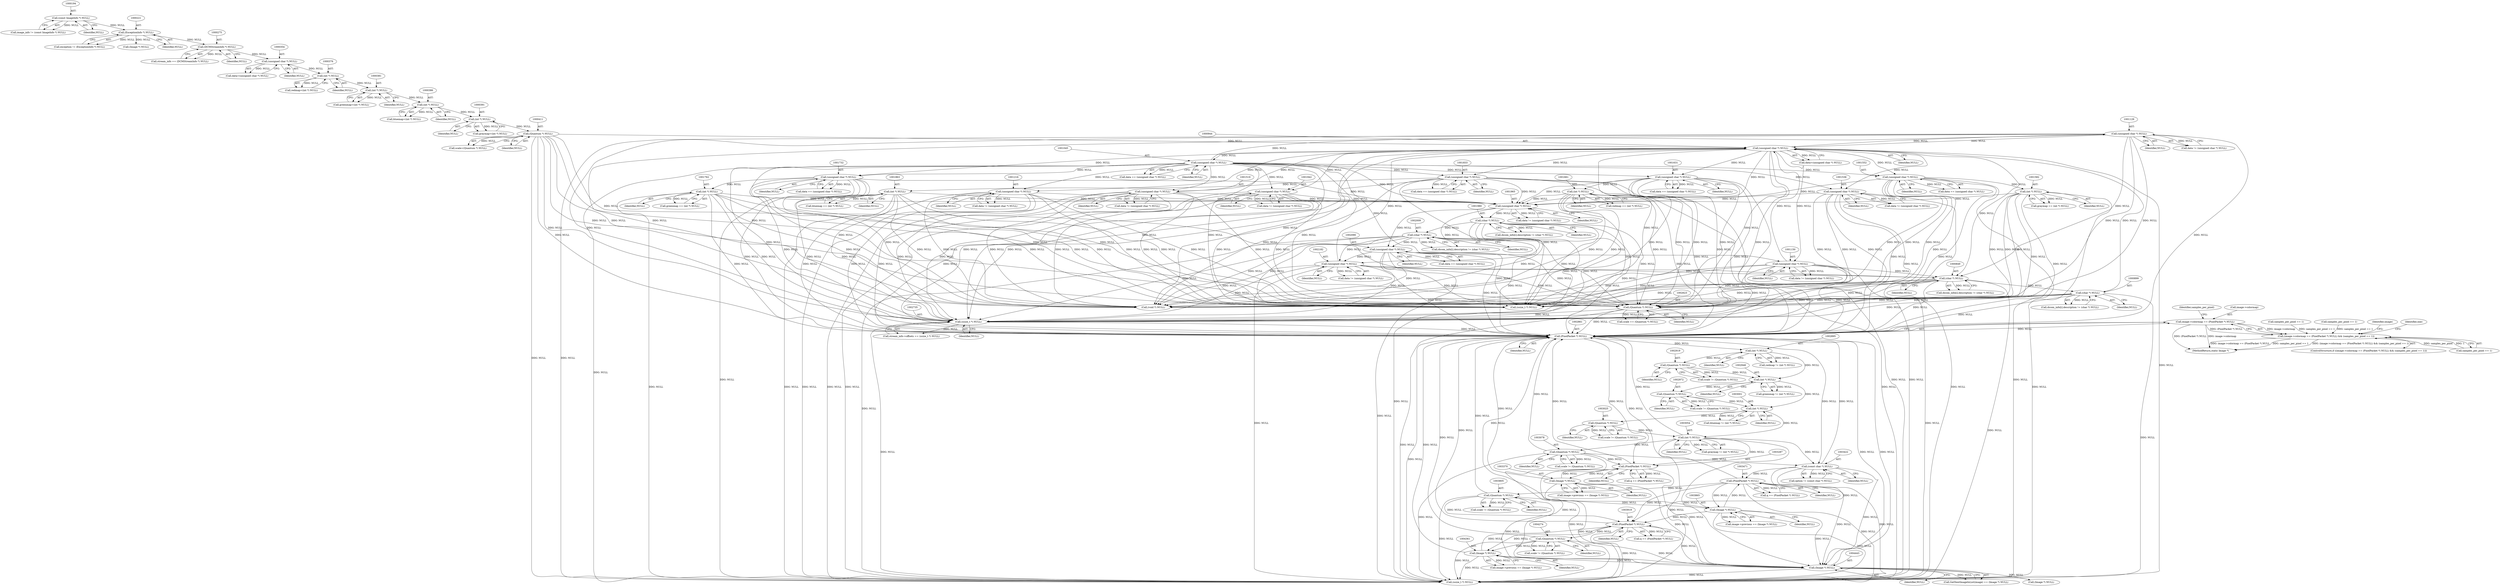 digraph "0_ImageMagick_f6e9d0d9955e85bdd7540b251cd50d598dacc5e6_8@pointer" {
"1002856" [label="(Call,image->colormap == (PixelPacket *) NULL)"];
"1002860" [label="(Call,(PixelPacket *) NULL)"];
"1001128" [label="(Call,(unsigned char *) NULL)"];
"1000943" [label="(Call,(unsigned char *) NULL)"];
"1002181" [label="(Call,(unsigned char *) NULL)"];
"1001964" [label="(Call,(unsigned char *) NULL)"];
"1001941" [label="(Call,(unsigned char *) NULL)"];
"1001044" [label="(Call,(unsigned char *) NULL)"];
"1001581" [label="(Call,(int *) NULL)"];
"1001551" [label="(Call,(unsigned char *) NULL)"];
"1001535" [label="(Call,(unsigned char *) NULL)"];
"1001761" [label="(Call,(int *) NULL)"];
"1001731" [label="(Call,(unsigned char *) NULL)"];
"1001832" [label="(Call,(unsigned char *) NULL)"];
"1001215" [label="(Call,(unsigned char *) NULL)"];
"1001518" [label="(Call,(unsigned char *) NULL)"];
"1001660" [label="(Call,(int *) NULL)"];
"1001630" [label="(Call,(unsigned char *) NULL)"];
"1001862" [label="(Call,(int *) NULL)"];
"1002089" [label="(Call,(unsigned char *) NULL)"];
"1002008" [label="(Call,(char *) NULL)"];
"1001979" [label="(Call,(char *) NULL)"];
"1001149" [label="(Call,(unsigned char *) NULL)"];
"1000410" [label="(Call,(Quantum *) NULL)"];
"1000390" [label="(Call,(int *) NULL)"];
"1000385" [label="(Call,(int *) NULL)"];
"1000380" [label="(Call,(int *) NULL)"];
"1000375" [label="(Call,(int *) NULL)"];
"1000353" [label="(Call,(unsigned char *) NULL)"];
"1000274" [label="(Call,(DCMStreamInfo *) NULL)"];
"1000220" [label="(Call,(ExceptionInfo *) NULL)"];
"1000193" [label="(Call,(const ImageInfo *) NULL)"];
"1000898" [label="(Call,(char *) NULL)"];
"1000848" [label="(Call,(char *) NULL)"];
"1003421" [label="(Call,(const char *) NULL)"];
"1003053" [label="(Call,(int *) NULL)"];
"1003024" [label="(Call,(Quantum *) NULL)"];
"1003000" [label="(Call,(int *) NULL)"];
"1002947" [label="(Call,(int *) NULL)"];
"1002918" [label="(Call,(Quantum *) NULL)"];
"1002894" [label="(Call,(int *) NULL)"];
"1002971" [label="(Call,(Quantum *) NULL)"];
"1003077" [label="(Call,(Quantum *) NULL)"];
"1004360" [label="(Call,(Image *) NULL)"];
"1003918" [label="(Call,(PixelPacket *) NULL)"];
"1003864" [label="(Call,(Image *) NULL)"];
"1003470" [label="(Call,(PixelPacket *) NULL)"];
"1003804" [label="(Call,(Quantum *) NULL)"];
"1004273" [label="(Call,(Quantum *) NULL)"];
"1002734" [label="(Call,(ssize_t *) NULL)"];
"1002622" [label="(Call,(Quantum *) NULL)"];
"1004442" [label="(Call,(Image *) NULL)"];
"1003286" [label="(Call,(PixelPacket *) NULL)"];
"1003369" [label="(Call,(Image *) NULL)"];
"1002855" [label="(Call,(image->colormap == (PixelPacket *) NULL) && (samples_per_pixel == 1))"];
"1001217" [label="(Identifier,NULL)"];
"1000943" [label="(Call,(unsigned char *) NULL)"];
"1000195" [label="(Identifier,NULL)"];
"1004444" [label="(Identifier,NULL)"];
"1001941" [label="(Call,(unsigned char *) NULL)"];
"1000351" [label="(Call,data=(unsigned char *) NULL)"];
"1003371" [label="(Identifier,NULL)"];
"1002869" [label="(Identifier,one)"];
"1001520" [label="(Identifier,NULL)"];
"1000387" [label="(Identifier,NULL)"];
"1003941" [label="(Call,samples_per_pixel == 1)"];
"1004442" [label="(Call,(Image *) NULL)"];
"1001537" [label="(Identifier,NULL)"];
"1001215" [label="(Call,(unsigned char *) NULL)"];
"1000373" [label="(Call,redmap=(int *) NULL)"];
"1002856" [label="(Call,image->colormap == (PixelPacket *) NULL)"];
"1001579" [label="(Call,graymap == (int *) NULL)"];
"1000218" [label="(Call,exception != (ExceptionInfo *) NULL)"];
"1001763" [label="(Identifier,NULL)"];
"1001943" [label="(Identifier,NULL)"];
"1001130" [label="(Identifier,NULL)"];
"1002864" [label="(Identifier,samples_per_pixel)"];
"1000377" [label="(Identifier,NULL)"];
"1003802" [label="(Call,scale != (Quantum *) NULL)"];
"1001551" [label="(Call,(unsigned char *) NULL)"];
"1003284" [label="(Call,q == (PixelPacket *) NULL)"];
"1001979" [label="(Call,(char *) NULL)"];
"1003079" [label="(Identifier,NULL)"];
"1002916" [label="(Call,scale != (Quantum *) NULL)"];
"1000410" [label="(Call,(Quantum *) NULL)"];
"1000276" [label="(Identifier,NULL)"];
"1000272" [label="(Call,stream_info == (DCMStreamInfo *) NULL)"];
"1001966" [label="(Identifier,NULL)"];
"1003075" [label="(Call,scale != (Quantum *) NULL)"];
"1002892" [label="(Call,redmap != (int *) NULL)"];
"1001147" [label="(Call,data != (unsigned char *) NULL)"];
"1001759" [label="(Call,greenmap == (int *) NULL)"];
"1001964" [label="(Call,(unsigned char *) NULL)"];
"1000392" [label="(Identifier,NULL)"];
"1000385" [label="(Call,(int *) NULL)"];
"1001973" [label="(Call,dicom_info[i].description != (char *) NULL)"];
"1003077" [label="(Call,(Quantum *) NULL)"];
"1000375" [label="(Call,(int *) NULL)"];
"1000191" [label="(Call,image_info != (const ImageInfo *) NULL)"];
"1001044" [label="(Call,(unsigned char *) NULL)"];
"1001632" [label="(Identifier,NULL)"];
"1001042" [label="(Call,data == (unsigned char *) NULL)"];
"1000842" [label="(Call,dicom_info[i].description != (char *) NULL)"];
"1003026" [label="(Identifier,NULL)"];
"1003918" [label="(Call,(PixelPacket *) NULL)"];
"1004360" [label="(Call,(Image *) NULL)"];
"1001731" [label="(Call,(unsigned char *) NULL)"];
"1002998" [label="(Call,bluemap != (int *) NULL)"];
"1003423" [label="(Identifier,NULL)"];
"1001761" [label="(Call,(int *) NULL)"];
"1001535" [label="(Call,(unsigned char *) NULL)"];
"1000941" [label="(Call,data=(unsigned char *) NULL)"];
"1000193" [label="(Call,(const ImageInfo *) NULL)"];
"1002949" [label="(Identifier,NULL)"];
"1003916" [label="(Call,q == (PixelPacket *) NULL)"];
"1003365" [label="(Call,image->previous == (Image *) NULL)"];
"1000390" [label="(Call,(int *) NULL)"];
"1002089" [label="(Call,(unsigned char *) NULL)"];
"1001862" [label="(Call,(int *) NULL)"];
"1002969" [label="(Call,scale != (Quantum *) NULL)"];
"1002945" [label="(Call,greenmap != (int *) NULL)"];
"1000353" [label="(Call,(unsigned char *) NULL)"];
"1001864" [label="(Identifier,NULL)"];
"1003421" [label="(Call,(const char *) NULL)"];
"1001981" [label="(Identifier,NULL)"];
"1001658" [label="(Call,redmap == (int *) NULL)"];
"1000383" [label="(Call,bluemap=(int *) NULL)"];
"1004362" [label="(Identifier,NULL)"];
"1002857" [label="(Call,image->colormap)"];
"1001832" [label="(Call,(unsigned char *) NULL)"];
"1000900" [label="(Identifier,NULL)"];
"1002620" [label="(Call,scale == (Quantum *) NULL)"];
"1000250" [label="(Call,(Image *) NULL)"];
"1002854" [label="(ControlStructure,if ((image->colormap == (PixelPacket *) NULL) && (samples_per_pixel == 1)))"];
"1002894" [label="(Call,(int *) NULL)"];
"1002008" [label="(Call,(char *) NULL)"];
"1000382" [label="(Identifier,NULL)"];
"1003806" [label="(Identifier,NULL)"];
"1000222" [label="(Identifier,NULL)"];
"1003804" [label="(Call,(Quantum *) NULL)"];
"1002392" [label="(Call,(void *) NULL)"];
"1003920" [label="(Identifier,NULL)"];
"1001553" [label="(Identifier,NULL)"];
"1001046" [label="(Identifier,NULL)"];
"1003472" [label="(Identifier,NULL)"];
"1000850" [label="(Identifier,NULL)"];
"1003000" [label="(Call,(int *) NULL)"];
"1003022" [label="(Call,scale != (Quantum *) NULL)"];
"1001834" [label="(Identifier,NULL)"];
"1001860" [label="(Call,bluemap == (int *) NULL)"];
"1001830" [label="(Call,data == (unsigned char *) NULL)"];
"1000898" [label="(Call,(char *) NULL)"];
"1002947" [label="(Call,(int *) NULL)"];
"1001729" [label="(Call,data == (unsigned char *) NULL)"];
"1000274" [label="(Call,(DCMStreamInfo *) NULL)"];
"1002183" [label="(Identifier,NULL)"];
"1003002" [label="(Identifier,NULL)"];
"1002863" [label="(Call,samples_per_pixel == 1)"];
"1001128" [label="(Call,(unsigned char *) NULL)"];
"1002010" [label="(Identifier,NULL)"];
"1003419" [label="(Call,option != (const char *) NULL)"];
"1003286" [label="(Call,(PixelPacket *) NULL)"];
"1002860" [label="(Call,(PixelPacket *) NULL)"];
"1001126" [label="(Call,data != (unsigned char *) NULL)"];
"1001581" [label="(Call,(int *) NULL)"];
"1001151" [label="(Identifier,NULL)"];
"1000408" [label="(Call,scale=(Quantum *) NULL)"];
"1000892" [label="(Call,dicom_info[i].description != (char *) NULL)"];
"1002002" [label="(Call,dicom_info[i].description != (char *) NULL)"];
"1002087" [label="(Call,data == (unsigned char *) NULL)"];
"1001660" [label="(Call,(int *) NULL)"];
"1002622" [label="(Call,(Quantum *) NULL)"];
"1001533" [label="(Call,data != (unsigned char *) NULL)"];
"1002973" [label="(Identifier,NULL)"];
"1003468" [label="(Call,q == (PixelPacket *) NULL)"];
"1001518" [label="(Call,(unsigned char *) NULL)"];
"1000412" [label="(Identifier,NULL)"];
"1001583" [label="(Identifier,NULL)"];
"1002896" [label="(Identifier,NULL)"];
"1003055" [label="(Identifier,NULL)"];
"1000848" [label="(Call,(char *) NULL)"];
"1001662" [label="(Identifier,NULL)"];
"1003288" [label="(Identifier,NULL)"];
"1004356" [label="(Call,image->previous == (Image *) NULL)"];
"1002179" [label="(Call,data != (unsigned char *) NULL)"];
"1003369" [label="(Call,(Image *) NULL)"];
"1002855" [label="(Call,(image->colormap == (PixelPacket *) NULL) && (samples_per_pixel == 1))"];
"1000220" [label="(Call,(ExceptionInfo *) NULL)"];
"1004271" [label="(Call,scale != (Quantum *) NULL)"];
"1004563" [label="(MethodReturn,static Image *)"];
"1003860" [label="(Call,image->previous == (Image *) NULL)"];
"1000380" [label="(Call,(int *) NULL)"];
"1001962" [label="(Call,data != (unsigned char *) NULL)"];
"1002331" [label="(Call,(ssize_t *) NULL)"];
"1003493" [label="(Call,samples_per_pixel == 1)"];
"1001213" [label="(Call,data != (unsigned char *) NULL)"];
"1002730" [label="(Call,stream_info->offsets == (ssize_t *) NULL)"];
"1001549" [label="(Call,data == (unsigned char *) NULL)"];
"1002624" [label="(Identifier,NULL)"];
"1004275" [label="(Identifier,NULL)"];
"1002736" [label="(Identifier,NULL)"];
"1000355" [label="(Identifier,NULL)"];
"1000945" [label="(Identifier,NULL)"];
"1001733" [label="(Identifier,NULL)"];
"1000378" [label="(Call,greenmap=(int *) NULL)"];
"1004439" [label="(Call,GetNextImageInList(image) == (Image *) NULL)"];
"1003470" [label="(Call,(PixelPacket *) NULL)"];
"1004477" [label="(Call,(ssize_t *) NULL)"];
"1002091" [label="(Identifier,NULL)"];
"1000388" [label="(Call,graymap=(int *) NULL)"];
"1001149" [label="(Call,(unsigned char *) NULL)"];
"1003864" [label="(Call,(Image *) NULL)"];
"1004451" [label="(Call,(Image *) NULL)"];
"1002862" [label="(Identifier,NULL)"];
"1003024" [label="(Call,(Quantum *) NULL)"];
"1002920" [label="(Identifier,NULL)"];
"1001630" [label="(Call,(unsigned char *) NULL)"];
"1001939" [label="(Call,data != (unsigned char *) NULL)"];
"1002971" [label="(Call,(Quantum *) NULL)"];
"1003866" [label="(Identifier,NULL)"];
"1001628" [label="(Call,data == (unsigned char *) NULL)"];
"1003053" [label="(Call,(int *) NULL)"];
"1002734" [label="(Call,(ssize_t *) NULL)"];
"1001516" [label="(Call,data != (unsigned char *) NULL)"];
"1003128" [label="(Identifier,image)"];
"1003051" [label="(Call,graymap != (int *) NULL)"];
"1002181" [label="(Call,(unsigned char *) NULL)"];
"1002918" [label="(Call,(Quantum *) NULL)"];
"1004273" [label="(Call,(Quantum *) NULL)"];
"1002856" -> "1002855"  [label="AST: "];
"1002856" -> "1002860"  [label="CFG: "];
"1002857" -> "1002856"  [label="AST: "];
"1002860" -> "1002856"  [label="AST: "];
"1002864" -> "1002856"  [label="CFG: "];
"1002855" -> "1002856"  [label="CFG: "];
"1002856" -> "1004563"  [label="DDG: image->colormap"];
"1002856" -> "1004563"  [label="DDG: (PixelPacket *) NULL"];
"1002856" -> "1002855"  [label="DDG: image->colormap"];
"1002856" -> "1002855"  [label="DDG: (PixelPacket *) NULL"];
"1002860" -> "1002856"  [label="DDG: NULL"];
"1002860" -> "1002862"  [label="CFG: "];
"1002861" -> "1002860"  [label="AST: "];
"1002862" -> "1002860"  [label="AST: "];
"1001128" -> "1002860"  [label="DDG: NULL"];
"1003421" -> "1002860"  [label="DDG: NULL"];
"1000410" -> "1002860"  [label="DDG: NULL"];
"1001581" -> "1002860"  [label="DDG: NULL"];
"1001832" -> "1002860"  [label="DDG: NULL"];
"1004360" -> "1002860"  [label="DDG: NULL"];
"1003804" -> "1002860"  [label="DDG: NULL"];
"1002734" -> "1002860"  [label="DDG: NULL"];
"1004442" -> "1002860"  [label="DDG: NULL"];
"1001215" -> "1002860"  [label="DDG: NULL"];
"1001731" -> "1002860"  [label="DDG: NULL"];
"1001941" -> "1002860"  [label="DDG: NULL"];
"1002181" -> "1002860"  [label="DDG: NULL"];
"1002089" -> "1002860"  [label="DDG: NULL"];
"1003918" -> "1002860"  [label="DDG: NULL"];
"1003286" -> "1002860"  [label="DDG: NULL"];
"1000848" -> "1002860"  [label="DDG: NULL"];
"1001518" -> "1002860"  [label="DDG: NULL"];
"1001660" -> "1002860"  [label="DDG: NULL"];
"1003369" -> "1002860"  [label="DDG: NULL"];
"1003864" -> "1002860"  [label="DDG: NULL"];
"1001149" -> "1002860"  [label="DDG: NULL"];
"1002008" -> "1002860"  [label="DDG: NULL"];
"1001862" -> "1002860"  [label="DDG: NULL"];
"1001630" -> "1002860"  [label="DDG: NULL"];
"1003053" -> "1002860"  [label="DDG: NULL"];
"1001535" -> "1002860"  [label="DDG: NULL"];
"1004273" -> "1002860"  [label="DDG: NULL"];
"1001761" -> "1002860"  [label="DDG: NULL"];
"1003470" -> "1002860"  [label="DDG: NULL"];
"1002622" -> "1002860"  [label="DDG: NULL"];
"1000898" -> "1002860"  [label="DDG: NULL"];
"1001979" -> "1002860"  [label="DDG: NULL"];
"1000943" -> "1002860"  [label="DDG: NULL"];
"1003077" -> "1002860"  [label="DDG: NULL"];
"1001044" -> "1002860"  [label="DDG: NULL"];
"1001551" -> "1002860"  [label="DDG: NULL"];
"1002860" -> "1002894"  [label="DDG: NULL"];
"1002860" -> "1003286"  [label="DDG: NULL"];
"1002860" -> "1003421"  [label="DDG: NULL"];
"1002860" -> "1004442"  [label="DDG: NULL"];
"1002860" -> "1004477"  [label="DDG: NULL"];
"1001128" -> "1001126"  [label="AST: "];
"1001128" -> "1001130"  [label="CFG: "];
"1001129" -> "1001128"  [label="AST: "];
"1001130" -> "1001128"  [label="AST: "];
"1001126" -> "1001128"  [label="CFG: "];
"1001128" -> "1000848"  [label="DDG: NULL"];
"1001128" -> "1000943"  [label="DDG: NULL"];
"1001128" -> "1001126"  [label="DDG: NULL"];
"1000943" -> "1001128"  [label="DDG: NULL"];
"1001044" -> "1001128"  [label="DDG: NULL"];
"1001128" -> "1002331"  [label="DDG: NULL"];
"1001128" -> "1002392"  [label="DDG: NULL"];
"1001128" -> "1002622"  [label="DDG: NULL"];
"1001128" -> "1002734"  [label="DDG: NULL"];
"1001128" -> "1004477"  [label="DDG: NULL"];
"1000943" -> "1000941"  [label="AST: "];
"1000943" -> "1000945"  [label="CFG: "];
"1000944" -> "1000943"  [label="AST: "];
"1000945" -> "1000943"  [label="AST: "];
"1000941" -> "1000943"  [label="CFG: "];
"1000943" -> "1000848"  [label="DDG: NULL"];
"1000943" -> "1000941"  [label="DDG: NULL"];
"1002181" -> "1000943"  [label="DDG: NULL"];
"1001149" -> "1000943"  [label="DDG: NULL"];
"1000410" -> "1000943"  [label="DDG: NULL"];
"1000898" -> "1000943"  [label="DDG: NULL"];
"1000943" -> "1001044"  [label="DDG: NULL"];
"1000943" -> "1001149"  [label="DDG: NULL"];
"1000943" -> "1001215"  [label="DDG: NULL"];
"1000943" -> "1001518"  [label="DDG: NULL"];
"1000943" -> "1001535"  [label="DDG: NULL"];
"1000943" -> "1001551"  [label="DDG: NULL"];
"1000943" -> "1001630"  [label="DDG: NULL"];
"1000943" -> "1001731"  [label="DDG: NULL"];
"1000943" -> "1001832"  [label="DDG: NULL"];
"1000943" -> "1001941"  [label="DDG: NULL"];
"1000943" -> "1001964"  [label="DDG: NULL"];
"1000943" -> "1002331"  [label="DDG: NULL"];
"1000943" -> "1002392"  [label="DDG: NULL"];
"1000943" -> "1002622"  [label="DDG: NULL"];
"1000943" -> "1002734"  [label="DDG: NULL"];
"1000943" -> "1004477"  [label="DDG: NULL"];
"1002181" -> "1002179"  [label="AST: "];
"1002181" -> "1002183"  [label="CFG: "];
"1002182" -> "1002181"  [label="AST: "];
"1002183" -> "1002181"  [label="AST: "];
"1002179" -> "1002181"  [label="CFG: "];
"1002181" -> "1000848"  [label="DDG: NULL"];
"1002181" -> "1002179"  [label="DDG: NULL"];
"1001964" -> "1002181"  [label="DDG: NULL"];
"1002089" -> "1002181"  [label="DDG: NULL"];
"1002008" -> "1002181"  [label="DDG: NULL"];
"1002181" -> "1002331"  [label="DDG: NULL"];
"1002181" -> "1002392"  [label="DDG: NULL"];
"1002181" -> "1002622"  [label="DDG: NULL"];
"1002181" -> "1002734"  [label="DDG: NULL"];
"1002181" -> "1004477"  [label="DDG: NULL"];
"1001964" -> "1001962"  [label="AST: "];
"1001964" -> "1001966"  [label="CFG: "];
"1001965" -> "1001964"  [label="AST: "];
"1001966" -> "1001964"  [label="AST: "];
"1001962" -> "1001964"  [label="CFG: "];
"1001964" -> "1001962"  [label="DDG: NULL"];
"1001941" -> "1001964"  [label="DDG: NULL"];
"1001581" -> "1001964"  [label="DDG: NULL"];
"1001535" -> "1001964"  [label="DDG: NULL"];
"1001761" -> "1001964"  [label="DDG: NULL"];
"1001832" -> "1001964"  [label="DDG: NULL"];
"1001215" -> "1001964"  [label="DDG: NULL"];
"1001731" -> "1001964"  [label="DDG: NULL"];
"1001518" -> "1001964"  [label="DDG: NULL"];
"1001660" -> "1001964"  [label="DDG: NULL"];
"1001862" -> "1001964"  [label="DDG: NULL"];
"1001630" -> "1001964"  [label="DDG: NULL"];
"1001044" -> "1001964"  [label="DDG: NULL"];
"1001551" -> "1001964"  [label="DDG: NULL"];
"1001964" -> "1001979"  [label="DDG: NULL"];
"1001964" -> "1002089"  [label="DDG: NULL"];
"1001941" -> "1001939"  [label="AST: "];
"1001941" -> "1001943"  [label="CFG: "];
"1001942" -> "1001941"  [label="AST: "];
"1001943" -> "1001941"  [label="AST: "];
"1001939" -> "1001941"  [label="CFG: "];
"1001941" -> "1001939"  [label="DDG: NULL"];
"1001044" -> "1001941"  [label="DDG: NULL"];
"1001941" -> "1002331"  [label="DDG: NULL"];
"1001941" -> "1002392"  [label="DDG: NULL"];
"1001941" -> "1002622"  [label="DDG: NULL"];
"1001941" -> "1002734"  [label="DDG: NULL"];
"1001941" -> "1004477"  [label="DDG: NULL"];
"1001044" -> "1001042"  [label="AST: "];
"1001044" -> "1001046"  [label="CFG: "];
"1001045" -> "1001044"  [label="AST: "];
"1001046" -> "1001044"  [label="AST: "];
"1001042" -> "1001044"  [label="CFG: "];
"1001044" -> "1001042"  [label="DDG: NULL"];
"1001044" -> "1001149"  [label="DDG: NULL"];
"1001044" -> "1001215"  [label="DDG: NULL"];
"1001044" -> "1001518"  [label="DDG: NULL"];
"1001044" -> "1001535"  [label="DDG: NULL"];
"1001044" -> "1001551"  [label="DDG: NULL"];
"1001044" -> "1001630"  [label="DDG: NULL"];
"1001044" -> "1001731"  [label="DDG: NULL"];
"1001044" -> "1001832"  [label="DDG: NULL"];
"1001044" -> "1002331"  [label="DDG: NULL"];
"1001044" -> "1002392"  [label="DDG: NULL"];
"1001044" -> "1002622"  [label="DDG: NULL"];
"1001044" -> "1002734"  [label="DDG: NULL"];
"1001044" -> "1004477"  [label="DDG: NULL"];
"1001581" -> "1001579"  [label="AST: "];
"1001581" -> "1001583"  [label="CFG: "];
"1001582" -> "1001581"  [label="AST: "];
"1001583" -> "1001581"  [label="AST: "];
"1001579" -> "1001581"  [label="CFG: "];
"1001581" -> "1001579"  [label="DDG: NULL"];
"1001551" -> "1001581"  [label="DDG: NULL"];
"1001581" -> "1002331"  [label="DDG: NULL"];
"1001581" -> "1002392"  [label="DDG: NULL"];
"1001581" -> "1002622"  [label="DDG: NULL"];
"1001581" -> "1002734"  [label="DDG: NULL"];
"1001581" -> "1004477"  [label="DDG: NULL"];
"1001551" -> "1001549"  [label="AST: "];
"1001551" -> "1001553"  [label="CFG: "];
"1001552" -> "1001551"  [label="AST: "];
"1001553" -> "1001551"  [label="AST: "];
"1001549" -> "1001551"  [label="CFG: "];
"1001551" -> "1001549"  [label="DDG: NULL"];
"1001551" -> "1002331"  [label="DDG: NULL"];
"1001551" -> "1002392"  [label="DDG: NULL"];
"1001551" -> "1002622"  [label="DDG: NULL"];
"1001551" -> "1002734"  [label="DDG: NULL"];
"1001551" -> "1004477"  [label="DDG: NULL"];
"1001535" -> "1001533"  [label="AST: "];
"1001535" -> "1001537"  [label="CFG: "];
"1001536" -> "1001535"  [label="AST: "];
"1001537" -> "1001535"  [label="AST: "];
"1001533" -> "1001535"  [label="CFG: "];
"1001535" -> "1001533"  [label="DDG: NULL"];
"1001535" -> "1002331"  [label="DDG: NULL"];
"1001535" -> "1002392"  [label="DDG: NULL"];
"1001535" -> "1002622"  [label="DDG: NULL"];
"1001535" -> "1002734"  [label="DDG: NULL"];
"1001535" -> "1004477"  [label="DDG: NULL"];
"1001761" -> "1001759"  [label="AST: "];
"1001761" -> "1001763"  [label="CFG: "];
"1001762" -> "1001761"  [label="AST: "];
"1001763" -> "1001761"  [label="AST: "];
"1001759" -> "1001761"  [label="CFG: "];
"1001761" -> "1001759"  [label="DDG: NULL"];
"1001731" -> "1001761"  [label="DDG: NULL"];
"1001761" -> "1002331"  [label="DDG: NULL"];
"1001761" -> "1002392"  [label="DDG: NULL"];
"1001761" -> "1002622"  [label="DDG: NULL"];
"1001761" -> "1002734"  [label="DDG: NULL"];
"1001761" -> "1004477"  [label="DDG: NULL"];
"1001731" -> "1001729"  [label="AST: "];
"1001731" -> "1001733"  [label="CFG: "];
"1001732" -> "1001731"  [label="AST: "];
"1001733" -> "1001731"  [label="AST: "];
"1001729" -> "1001731"  [label="CFG: "];
"1001731" -> "1001729"  [label="DDG: NULL"];
"1001731" -> "1002331"  [label="DDG: NULL"];
"1001731" -> "1002392"  [label="DDG: NULL"];
"1001731" -> "1002622"  [label="DDG: NULL"];
"1001731" -> "1002734"  [label="DDG: NULL"];
"1001731" -> "1004477"  [label="DDG: NULL"];
"1001832" -> "1001830"  [label="AST: "];
"1001832" -> "1001834"  [label="CFG: "];
"1001833" -> "1001832"  [label="AST: "];
"1001834" -> "1001832"  [label="AST: "];
"1001830" -> "1001832"  [label="CFG: "];
"1001832" -> "1001830"  [label="DDG: NULL"];
"1001832" -> "1001862"  [label="DDG: NULL"];
"1001832" -> "1002331"  [label="DDG: NULL"];
"1001832" -> "1002392"  [label="DDG: NULL"];
"1001832" -> "1002622"  [label="DDG: NULL"];
"1001832" -> "1002734"  [label="DDG: NULL"];
"1001832" -> "1004477"  [label="DDG: NULL"];
"1001215" -> "1001213"  [label="AST: "];
"1001215" -> "1001217"  [label="CFG: "];
"1001216" -> "1001215"  [label="AST: "];
"1001217" -> "1001215"  [label="AST: "];
"1001213" -> "1001215"  [label="CFG: "];
"1001215" -> "1001213"  [label="DDG: NULL"];
"1001215" -> "1002331"  [label="DDG: NULL"];
"1001215" -> "1002392"  [label="DDG: NULL"];
"1001215" -> "1002622"  [label="DDG: NULL"];
"1001215" -> "1002734"  [label="DDG: NULL"];
"1001215" -> "1004477"  [label="DDG: NULL"];
"1001518" -> "1001516"  [label="AST: "];
"1001518" -> "1001520"  [label="CFG: "];
"1001519" -> "1001518"  [label="AST: "];
"1001520" -> "1001518"  [label="AST: "];
"1001516" -> "1001518"  [label="CFG: "];
"1001518" -> "1001516"  [label="DDG: NULL"];
"1001518" -> "1002331"  [label="DDG: NULL"];
"1001518" -> "1002392"  [label="DDG: NULL"];
"1001518" -> "1002622"  [label="DDG: NULL"];
"1001518" -> "1002734"  [label="DDG: NULL"];
"1001518" -> "1004477"  [label="DDG: NULL"];
"1001660" -> "1001658"  [label="AST: "];
"1001660" -> "1001662"  [label="CFG: "];
"1001661" -> "1001660"  [label="AST: "];
"1001662" -> "1001660"  [label="AST: "];
"1001658" -> "1001660"  [label="CFG: "];
"1001660" -> "1001658"  [label="DDG: NULL"];
"1001630" -> "1001660"  [label="DDG: NULL"];
"1001660" -> "1002331"  [label="DDG: NULL"];
"1001660" -> "1002392"  [label="DDG: NULL"];
"1001660" -> "1002622"  [label="DDG: NULL"];
"1001660" -> "1002734"  [label="DDG: NULL"];
"1001660" -> "1004477"  [label="DDG: NULL"];
"1001630" -> "1001628"  [label="AST: "];
"1001630" -> "1001632"  [label="CFG: "];
"1001631" -> "1001630"  [label="AST: "];
"1001632" -> "1001630"  [label="AST: "];
"1001628" -> "1001630"  [label="CFG: "];
"1001630" -> "1001628"  [label="DDG: NULL"];
"1001630" -> "1002331"  [label="DDG: NULL"];
"1001630" -> "1002392"  [label="DDG: NULL"];
"1001630" -> "1002622"  [label="DDG: NULL"];
"1001630" -> "1002734"  [label="DDG: NULL"];
"1001630" -> "1004477"  [label="DDG: NULL"];
"1001862" -> "1001860"  [label="AST: "];
"1001862" -> "1001864"  [label="CFG: "];
"1001863" -> "1001862"  [label="AST: "];
"1001864" -> "1001862"  [label="AST: "];
"1001860" -> "1001862"  [label="CFG: "];
"1001862" -> "1001860"  [label="DDG: NULL"];
"1001862" -> "1002331"  [label="DDG: NULL"];
"1001862" -> "1002392"  [label="DDG: NULL"];
"1001862" -> "1002622"  [label="DDG: NULL"];
"1001862" -> "1002734"  [label="DDG: NULL"];
"1001862" -> "1004477"  [label="DDG: NULL"];
"1002089" -> "1002087"  [label="AST: "];
"1002089" -> "1002091"  [label="CFG: "];
"1002090" -> "1002089"  [label="AST: "];
"1002091" -> "1002089"  [label="AST: "];
"1002087" -> "1002089"  [label="CFG: "];
"1002089" -> "1002087"  [label="DDG: NULL"];
"1002008" -> "1002089"  [label="DDG: NULL"];
"1002089" -> "1002331"  [label="DDG: NULL"];
"1002089" -> "1002392"  [label="DDG: NULL"];
"1002089" -> "1002622"  [label="DDG: NULL"];
"1002089" -> "1002734"  [label="DDG: NULL"];
"1002089" -> "1004477"  [label="DDG: NULL"];
"1002008" -> "1002002"  [label="AST: "];
"1002008" -> "1002010"  [label="CFG: "];
"1002009" -> "1002008"  [label="AST: "];
"1002010" -> "1002008"  [label="AST: "];
"1002002" -> "1002008"  [label="CFG: "];
"1002008" -> "1002002"  [label="DDG: NULL"];
"1001979" -> "1002008"  [label="DDG: NULL"];
"1002008" -> "1002331"  [label="DDG: NULL"];
"1002008" -> "1002392"  [label="DDG: NULL"];
"1002008" -> "1002622"  [label="DDG: NULL"];
"1002008" -> "1002734"  [label="DDG: NULL"];
"1002008" -> "1004477"  [label="DDG: NULL"];
"1001979" -> "1001973"  [label="AST: "];
"1001979" -> "1001981"  [label="CFG: "];
"1001980" -> "1001979"  [label="AST: "];
"1001981" -> "1001979"  [label="AST: "];
"1001973" -> "1001979"  [label="CFG: "];
"1001979" -> "1001973"  [label="DDG: NULL"];
"1001979" -> "1002331"  [label="DDG: NULL"];
"1001979" -> "1002392"  [label="DDG: NULL"];
"1001979" -> "1002622"  [label="DDG: NULL"];
"1001979" -> "1002734"  [label="DDG: NULL"];
"1001979" -> "1004477"  [label="DDG: NULL"];
"1001149" -> "1001147"  [label="AST: "];
"1001149" -> "1001151"  [label="CFG: "];
"1001150" -> "1001149"  [label="AST: "];
"1001151" -> "1001149"  [label="AST: "];
"1001147" -> "1001149"  [label="CFG: "];
"1001149" -> "1000848"  [label="DDG: NULL"];
"1001149" -> "1001147"  [label="DDG: NULL"];
"1001149" -> "1002331"  [label="DDG: NULL"];
"1001149" -> "1002392"  [label="DDG: NULL"];
"1001149" -> "1002622"  [label="DDG: NULL"];
"1001149" -> "1002734"  [label="DDG: NULL"];
"1001149" -> "1004477"  [label="DDG: NULL"];
"1000410" -> "1000408"  [label="AST: "];
"1000410" -> "1000412"  [label="CFG: "];
"1000411" -> "1000410"  [label="AST: "];
"1000412" -> "1000410"  [label="AST: "];
"1000408" -> "1000410"  [label="CFG: "];
"1000410" -> "1000408"  [label="DDG: NULL"];
"1000390" -> "1000410"  [label="DDG: NULL"];
"1000410" -> "1000848"  [label="DDG: NULL"];
"1000410" -> "1002331"  [label="DDG: NULL"];
"1000410" -> "1002392"  [label="DDG: NULL"];
"1000410" -> "1002622"  [label="DDG: NULL"];
"1000410" -> "1002734"  [label="DDG: NULL"];
"1000410" -> "1004477"  [label="DDG: NULL"];
"1000390" -> "1000388"  [label="AST: "];
"1000390" -> "1000392"  [label="CFG: "];
"1000391" -> "1000390"  [label="AST: "];
"1000392" -> "1000390"  [label="AST: "];
"1000388" -> "1000390"  [label="CFG: "];
"1000390" -> "1000388"  [label="DDG: NULL"];
"1000385" -> "1000390"  [label="DDG: NULL"];
"1000385" -> "1000383"  [label="AST: "];
"1000385" -> "1000387"  [label="CFG: "];
"1000386" -> "1000385"  [label="AST: "];
"1000387" -> "1000385"  [label="AST: "];
"1000383" -> "1000385"  [label="CFG: "];
"1000385" -> "1000383"  [label="DDG: NULL"];
"1000380" -> "1000385"  [label="DDG: NULL"];
"1000380" -> "1000378"  [label="AST: "];
"1000380" -> "1000382"  [label="CFG: "];
"1000381" -> "1000380"  [label="AST: "];
"1000382" -> "1000380"  [label="AST: "];
"1000378" -> "1000380"  [label="CFG: "];
"1000380" -> "1000378"  [label="DDG: NULL"];
"1000375" -> "1000380"  [label="DDG: NULL"];
"1000375" -> "1000373"  [label="AST: "];
"1000375" -> "1000377"  [label="CFG: "];
"1000376" -> "1000375"  [label="AST: "];
"1000377" -> "1000375"  [label="AST: "];
"1000373" -> "1000375"  [label="CFG: "];
"1000375" -> "1000373"  [label="DDG: NULL"];
"1000353" -> "1000375"  [label="DDG: NULL"];
"1000353" -> "1000351"  [label="AST: "];
"1000353" -> "1000355"  [label="CFG: "];
"1000354" -> "1000353"  [label="AST: "];
"1000355" -> "1000353"  [label="AST: "];
"1000351" -> "1000353"  [label="CFG: "];
"1000353" -> "1000351"  [label="DDG: NULL"];
"1000274" -> "1000353"  [label="DDG: NULL"];
"1000274" -> "1000272"  [label="AST: "];
"1000274" -> "1000276"  [label="CFG: "];
"1000275" -> "1000274"  [label="AST: "];
"1000276" -> "1000274"  [label="AST: "];
"1000272" -> "1000274"  [label="CFG: "];
"1000274" -> "1000272"  [label="DDG: NULL"];
"1000220" -> "1000274"  [label="DDG: NULL"];
"1000220" -> "1000218"  [label="AST: "];
"1000220" -> "1000222"  [label="CFG: "];
"1000221" -> "1000220"  [label="AST: "];
"1000222" -> "1000220"  [label="AST: "];
"1000218" -> "1000220"  [label="CFG: "];
"1000220" -> "1000218"  [label="DDG: NULL"];
"1000193" -> "1000220"  [label="DDG: NULL"];
"1000220" -> "1000250"  [label="DDG: NULL"];
"1000193" -> "1000191"  [label="AST: "];
"1000193" -> "1000195"  [label="CFG: "];
"1000194" -> "1000193"  [label="AST: "];
"1000195" -> "1000193"  [label="AST: "];
"1000191" -> "1000193"  [label="CFG: "];
"1000193" -> "1000191"  [label="DDG: NULL"];
"1000898" -> "1000892"  [label="AST: "];
"1000898" -> "1000900"  [label="CFG: "];
"1000899" -> "1000898"  [label="AST: "];
"1000900" -> "1000898"  [label="AST: "];
"1000892" -> "1000898"  [label="CFG: "];
"1000898" -> "1000892"  [label="DDG: NULL"];
"1000848" -> "1000898"  [label="DDG: NULL"];
"1000898" -> "1002331"  [label="DDG: NULL"];
"1000898" -> "1002392"  [label="DDG: NULL"];
"1000898" -> "1002622"  [label="DDG: NULL"];
"1000898" -> "1002734"  [label="DDG: NULL"];
"1000898" -> "1004477"  [label="DDG: NULL"];
"1000848" -> "1000842"  [label="AST: "];
"1000848" -> "1000850"  [label="CFG: "];
"1000849" -> "1000848"  [label="AST: "];
"1000850" -> "1000848"  [label="AST: "];
"1000842" -> "1000848"  [label="CFG: "];
"1000848" -> "1000842"  [label="DDG: NULL"];
"1000848" -> "1002331"  [label="DDG: NULL"];
"1000848" -> "1002392"  [label="DDG: NULL"];
"1000848" -> "1002622"  [label="DDG: NULL"];
"1000848" -> "1002734"  [label="DDG: NULL"];
"1000848" -> "1004477"  [label="DDG: NULL"];
"1003421" -> "1003419"  [label="AST: "];
"1003421" -> "1003423"  [label="CFG: "];
"1003422" -> "1003421"  [label="AST: "];
"1003423" -> "1003421"  [label="AST: "];
"1003419" -> "1003421"  [label="CFG: "];
"1003421" -> "1003419"  [label="DDG: NULL"];
"1003053" -> "1003421"  [label="DDG: NULL"];
"1003077" -> "1003421"  [label="DDG: NULL"];
"1003421" -> "1003470"  [label="DDG: NULL"];
"1003421" -> "1003918"  [label="DDG: NULL"];
"1003421" -> "1004442"  [label="DDG: NULL"];
"1003421" -> "1004477"  [label="DDG: NULL"];
"1003053" -> "1003051"  [label="AST: "];
"1003053" -> "1003055"  [label="CFG: "];
"1003054" -> "1003053"  [label="AST: "];
"1003055" -> "1003053"  [label="AST: "];
"1003051" -> "1003053"  [label="CFG: "];
"1003053" -> "1003051"  [label="DDG: NULL"];
"1003024" -> "1003053"  [label="DDG: NULL"];
"1003000" -> "1003053"  [label="DDG: NULL"];
"1003053" -> "1003077"  [label="DDG: NULL"];
"1003053" -> "1003286"  [label="DDG: NULL"];
"1003053" -> "1004442"  [label="DDG: NULL"];
"1003053" -> "1004477"  [label="DDG: NULL"];
"1003024" -> "1003022"  [label="AST: "];
"1003024" -> "1003026"  [label="CFG: "];
"1003025" -> "1003024"  [label="AST: "];
"1003026" -> "1003024"  [label="AST: "];
"1003022" -> "1003024"  [label="CFG: "];
"1003024" -> "1003022"  [label="DDG: NULL"];
"1003000" -> "1003024"  [label="DDG: NULL"];
"1003000" -> "1002998"  [label="AST: "];
"1003000" -> "1003002"  [label="CFG: "];
"1003001" -> "1003000"  [label="AST: "];
"1003002" -> "1003000"  [label="AST: "];
"1002998" -> "1003000"  [label="CFG: "];
"1003000" -> "1002998"  [label="DDG: NULL"];
"1002947" -> "1003000"  [label="DDG: NULL"];
"1002971" -> "1003000"  [label="DDG: NULL"];
"1002947" -> "1002945"  [label="AST: "];
"1002947" -> "1002949"  [label="CFG: "];
"1002948" -> "1002947"  [label="AST: "];
"1002949" -> "1002947"  [label="AST: "];
"1002945" -> "1002947"  [label="CFG: "];
"1002947" -> "1002945"  [label="DDG: NULL"];
"1002918" -> "1002947"  [label="DDG: NULL"];
"1002894" -> "1002947"  [label="DDG: NULL"];
"1002947" -> "1002971"  [label="DDG: NULL"];
"1002918" -> "1002916"  [label="AST: "];
"1002918" -> "1002920"  [label="CFG: "];
"1002919" -> "1002918"  [label="AST: "];
"1002920" -> "1002918"  [label="AST: "];
"1002916" -> "1002918"  [label="CFG: "];
"1002918" -> "1002916"  [label="DDG: NULL"];
"1002894" -> "1002918"  [label="DDG: NULL"];
"1002894" -> "1002892"  [label="AST: "];
"1002894" -> "1002896"  [label="CFG: "];
"1002895" -> "1002894"  [label="AST: "];
"1002896" -> "1002894"  [label="AST: "];
"1002892" -> "1002894"  [label="CFG: "];
"1002894" -> "1002892"  [label="DDG: NULL"];
"1002971" -> "1002969"  [label="AST: "];
"1002971" -> "1002973"  [label="CFG: "];
"1002972" -> "1002971"  [label="AST: "];
"1002973" -> "1002971"  [label="AST: "];
"1002969" -> "1002971"  [label="CFG: "];
"1002971" -> "1002969"  [label="DDG: NULL"];
"1003077" -> "1003075"  [label="AST: "];
"1003077" -> "1003079"  [label="CFG: "];
"1003078" -> "1003077"  [label="AST: "];
"1003079" -> "1003077"  [label="AST: "];
"1003075" -> "1003077"  [label="CFG: "];
"1003077" -> "1003075"  [label="DDG: NULL"];
"1003077" -> "1003286"  [label="DDG: NULL"];
"1003077" -> "1004442"  [label="DDG: NULL"];
"1003077" -> "1004477"  [label="DDG: NULL"];
"1004360" -> "1004356"  [label="AST: "];
"1004360" -> "1004362"  [label="CFG: "];
"1004361" -> "1004360"  [label="AST: "];
"1004362" -> "1004360"  [label="AST: "];
"1004356" -> "1004360"  [label="CFG: "];
"1004360" -> "1003918"  [label="DDG: NULL"];
"1004360" -> "1004356"  [label="DDG: NULL"];
"1003918" -> "1004360"  [label="DDG: NULL"];
"1004273" -> "1004360"  [label="DDG: NULL"];
"1004360" -> "1004442"  [label="DDG: NULL"];
"1004360" -> "1004477"  [label="DDG: NULL"];
"1003918" -> "1003916"  [label="AST: "];
"1003918" -> "1003920"  [label="CFG: "];
"1003919" -> "1003918"  [label="AST: "];
"1003920" -> "1003918"  [label="AST: "];
"1003916" -> "1003918"  [label="CFG: "];
"1003918" -> "1003916"  [label="DDG: NULL"];
"1003864" -> "1003918"  [label="DDG: NULL"];
"1003470" -> "1003918"  [label="DDG: NULL"];
"1003804" -> "1003918"  [label="DDG: NULL"];
"1003918" -> "1004273"  [label="DDG: NULL"];
"1003918" -> "1004442"  [label="DDG: NULL"];
"1003918" -> "1004477"  [label="DDG: NULL"];
"1003864" -> "1003860"  [label="AST: "];
"1003864" -> "1003866"  [label="CFG: "];
"1003865" -> "1003864"  [label="AST: "];
"1003866" -> "1003864"  [label="AST: "];
"1003860" -> "1003864"  [label="CFG: "];
"1003864" -> "1003470"  [label="DDG: NULL"];
"1003864" -> "1003860"  [label="DDG: NULL"];
"1003470" -> "1003864"  [label="DDG: NULL"];
"1003804" -> "1003864"  [label="DDG: NULL"];
"1003864" -> "1004442"  [label="DDG: NULL"];
"1003864" -> "1004477"  [label="DDG: NULL"];
"1003470" -> "1003468"  [label="AST: "];
"1003470" -> "1003472"  [label="CFG: "];
"1003471" -> "1003470"  [label="AST: "];
"1003472" -> "1003470"  [label="AST: "];
"1003468" -> "1003470"  [label="CFG: "];
"1003470" -> "1003468"  [label="DDG: NULL"];
"1003470" -> "1003804"  [label="DDG: NULL"];
"1003470" -> "1004442"  [label="DDG: NULL"];
"1003470" -> "1004477"  [label="DDG: NULL"];
"1003804" -> "1003802"  [label="AST: "];
"1003804" -> "1003806"  [label="CFG: "];
"1003805" -> "1003804"  [label="AST: "];
"1003806" -> "1003804"  [label="AST: "];
"1003802" -> "1003804"  [label="CFG: "];
"1003804" -> "1003802"  [label="DDG: NULL"];
"1003804" -> "1004442"  [label="DDG: NULL"];
"1003804" -> "1004477"  [label="DDG: NULL"];
"1004273" -> "1004271"  [label="AST: "];
"1004273" -> "1004275"  [label="CFG: "];
"1004274" -> "1004273"  [label="AST: "];
"1004275" -> "1004273"  [label="AST: "];
"1004271" -> "1004273"  [label="CFG: "];
"1004273" -> "1004271"  [label="DDG: NULL"];
"1004273" -> "1004442"  [label="DDG: NULL"];
"1004273" -> "1004477"  [label="DDG: NULL"];
"1002734" -> "1002730"  [label="AST: "];
"1002734" -> "1002736"  [label="CFG: "];
"1002735" -> "1002734"  [label="AST: "];
"1002736" -> "1002734"  [label="AST: "];
"1002730" -> "1002734"  [label="CFG: "];
"1002734" -> "1002730"  [label="DDG: NULL"];
"1002622" -> "1002734"  [label="DDG: NULL"];
"1002734" -> "1004477"  [label="DDG: NULL"];
"1002622" -> "1002620"  [label="AST: "];
"1002622" -> "1002624"  [label="CFG: "];
"1002623" -> "1002622"  [label="AST: "];
"1002624" -> "1002622"  [label="AST: "];
"1002620" -> "1002622"  [label="CFG: "];
"1002622" -> "1002620"  [label="DDG: NULL"];
"1002622" -> "1004477"  [label="DDG: NULL"];
"1004442" -> "1004439"  [label="AST: "];
"1004442" -> "1004444"  [label="CFG: "];
"1004443" -> "1004442"  [label="AST: "];
"1004444" -> "1004442"  [label="AST: "];
"1004439" -> "1004442"  [label="CFG: "];
"1004442" -> "1004439"  [label="DDG: NULL"];
"1003286" -> "1004442"  [label="DDG: NULL"];
"1003369" -> "1004442"  [label="DDG: NULL"];
"1004442" -> "1004451"  [label="DDG: NULL"];
"1004442" -> "1004477"  [label="DDG: NULL"];
"1003286" -> "1003284"  [label="AST: "];
"1003286" -> "1003288"  [label="CFG: "];
"1003287" -> "1003286"  [label="AST: "];
"1003288" -> "1003286"  [label="AST: "];
"1003284" -> "1003286"  [label="CFG: "];
"1003286" -> "1003284"  [label="DDG: NULL"];
"1003369" -> "1003286"  [label="DDG: NULL"];
"1003286" -> "1003369"  [label="DDG: NULL"];
"1003286" -> "1004477"  [label="DDG: NULL"];
"1003369" -> "1003365"  [label="AST: "];
"1003369" -> "1003371"  [label="CFG: "];
"1003370" -> "1003369"  [label="AST: "];
"1003371" -> "1003369"  [label="AST: "];
"1003365" -> "1003369"  [label="CFG: "];
"1003369" -> "1003365"  [label="DDG: NULL"];
"1003369" -> "1004477"  [label="DDG: NULL"];
"1002855" -> "1002854"  [label="AST: "];
"1002855" -> "1002863"  [label="CFG: "];
"1002863" -> "1002855"  [label="AST: "];
"1002869" -> "1002855"  [label="CFG: "];
"1003128" -> "1002855"  [label="CFG: "];
"1002855" -> "1004563"  [label="DDG: (image->colormap == (PixelPacket *) NULL) && (samples_per_pixel == 1)"];
"1002855" -> "1004563"  [label="DDG: image->colormap == (PixelPacket *) NULL"];
"1002855" -> "1004563"  [label="DDG: samples_per_pixel == 1"];
"1003941" -> "1002855"  [label="DDG: samples_per_pixel == 1"];
"1003493" -> "1002855"  [label="DDG: samples_per_pixel == 1"];
"1002863" -> "1002855"  [label="DDG: samples_per_pixel"];
"1002863" -> "1002855"  [label="DDG: 1"];
}

